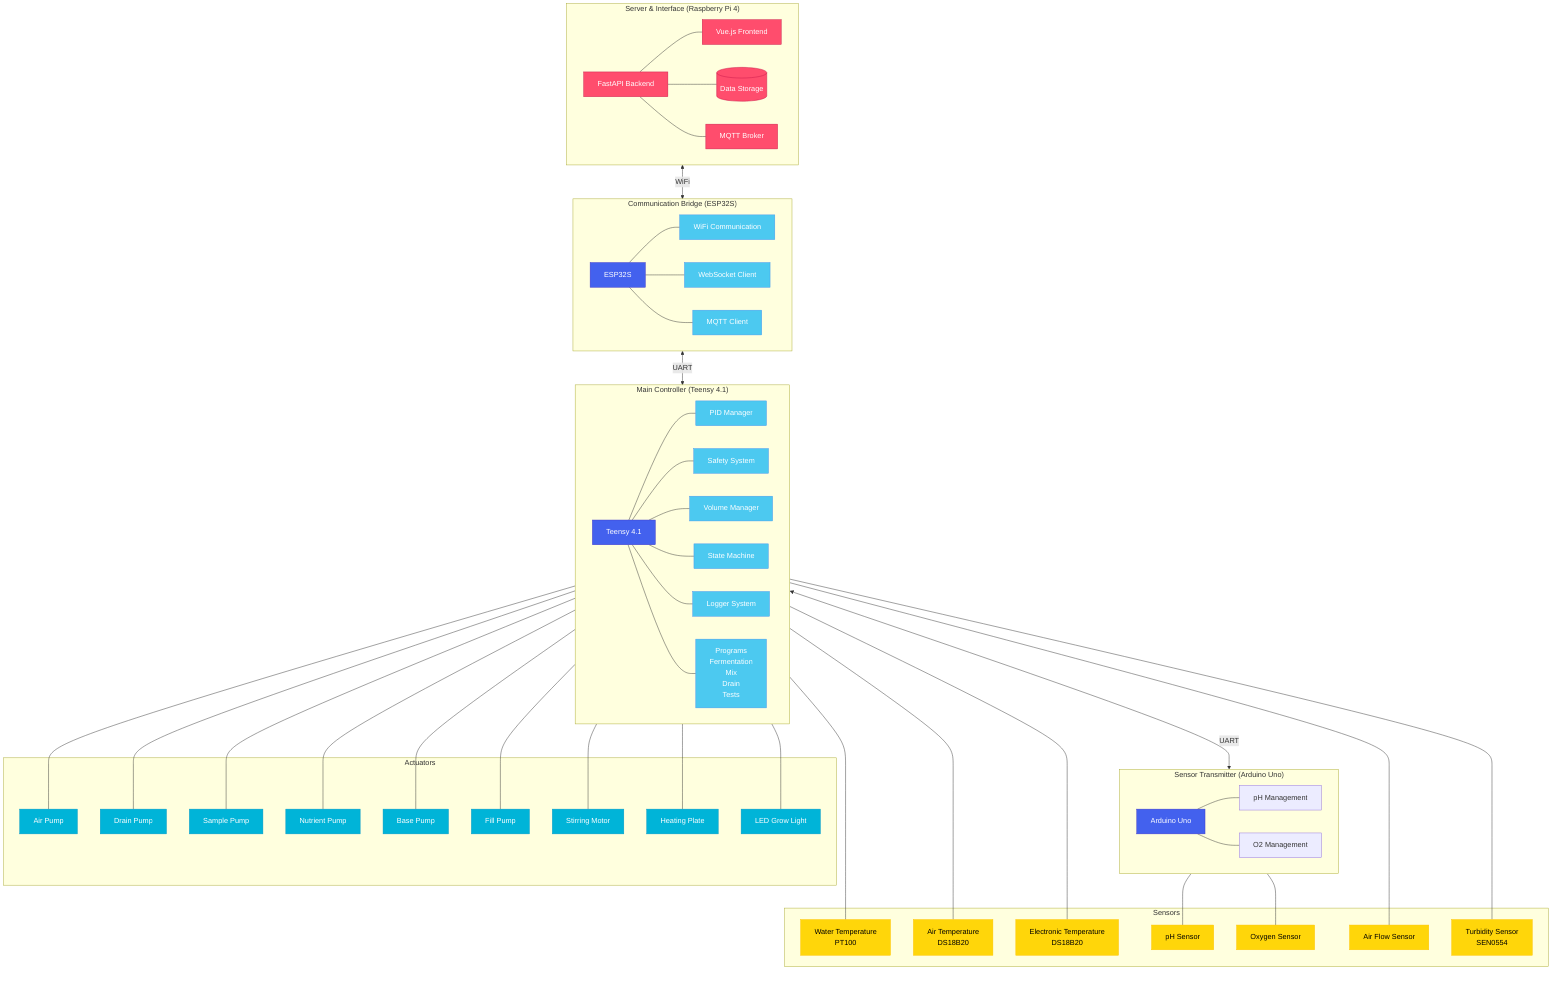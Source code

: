 graph TB
    subgraph Server["Server & Interface (Raspberry Pi 4)"]
        FastAPI[FastAPI Backend]
        Vue[Vue.js Frontend]
        DB[(Data Storage)]
        MQTT[MQTT Broker]
        FastAPI --- Vue
        FastAPI --- DB
        FastAPI --- MQTT
    end

    subgraph Bridge["Communication Bridge (ESP32S)"]
        ESP[ESP32S]
        WIFICOM[WiFi Communication]
        WS[WebSocket Client]
        MQTTC[MQTT Client]
        ESP --- WIFICOM
        ESP --- WS
        ESP --- MQTTC
    end

    subgraph MainController["Main Controller (Teensy 4.1)"]
        Teensy[Teensy 4.1]
        PIDM[PID Manager]
        Safety[Safety System]
        Volume[Volume Manager]
        State[State Machine]
        Logger[Logger System]
        Programs[Programs<br/>Fermentation<br/>Mix<br/>Drain<br/>Tests]
        Teensy --- PIDM
        Teensy --- Safety
        Teensy --- Volume
        Teensy --- State
        Teensy --- Logger
        Teensy --- Programs
    end

    subgraph SensorTransmitter["Sensor Transmitter (Arduino Uno)"]
        Arduino[Arduino Uno]
        PH[pH Management]
        O2[O2 Management]
        Arduino --- PH
        Arduino --- O2
    end

    subgraph Sensors["Sensors"]
        WaterTemp[Water Temperature<br/>PT100]
        AirTemp[Air Temperature<br/>DS18B20]
        ElecTemp[Electronic Temperature<br/>DS18B20]
        pHSensor[pH Sensor]
        O2Sensor[Oxygen Sensor]
        AirFlow[Air Flow Sensor]
        Turbidity[Turbidity Sensor<br/>SEN0554]
    end

    subgraph Actuators["Actuators"]
        AirPump[Air Pump]
        DrainPump[Drain Pump]
        SamplePump[Sample Pump]
        NutrientPump[Nutrient Pump]
        BasePump[Base Pump]
        FillPump[Fill Pump]
        Stirring[Stirring Motor]
        Heating[Heating Plate]
        LED[LED Grow Light]
    end

    %% Communication Links
    Server <--WiFi--> Bridge
    Bridge <--UART--> MainController
    MainController <--UART--> SensorTransmitter
    SensorTransmitter --- pHSensor
    SensorTransmitter --- O2Sensor
    MainController --- WaterTemp
    MainController --- AirTemp
    MainController --- ElecTemp
    MainController --- AirFlow
    MainController --- Turbidity
    MainController --- AirPump
    MainController --- DrainPump
    MainController --- SamplePump
    MainController --- NutrientPump
    MainController --- BasePump
    MainController --- FillPump
    MainController --- Stirring
    MainController --- Heating
    MainController --- LED

    %% Styling avec des couleurs plus vives et contrastées
    classDef controller fill:#4361ee,stroke:#3f37c9,color:#ffffff
    classDef sensor fill:#ffd60a,stroke:#ffc300,color:#000000
    classDef actuator fill:#00b4d8,stroke:#0096c7,color:#ffffff
    classDef server fill:#ff4d6d,stroke:#c9184a,color:#ffffff
    classDef interface fill:#4cc9f0,stroke:#4895ef,color:#ffffff

    class Teensy,Arduino,ESP controller
    class WaterTemp,AirTemp,ElecTemp,pHSensor,O2Sensor,AirFlow,Turbidity sensor
    class AirPump,DrainPump,SamplePump,NutrientPump,BasePump,FillPump,Stirring,Heating,LED actuator
    class FastAPI,Vue,DB,MQTT server
    class WIFICOM,WS,MQTTC,PIDM,Safety,Volume,State,Logger,Programs interface